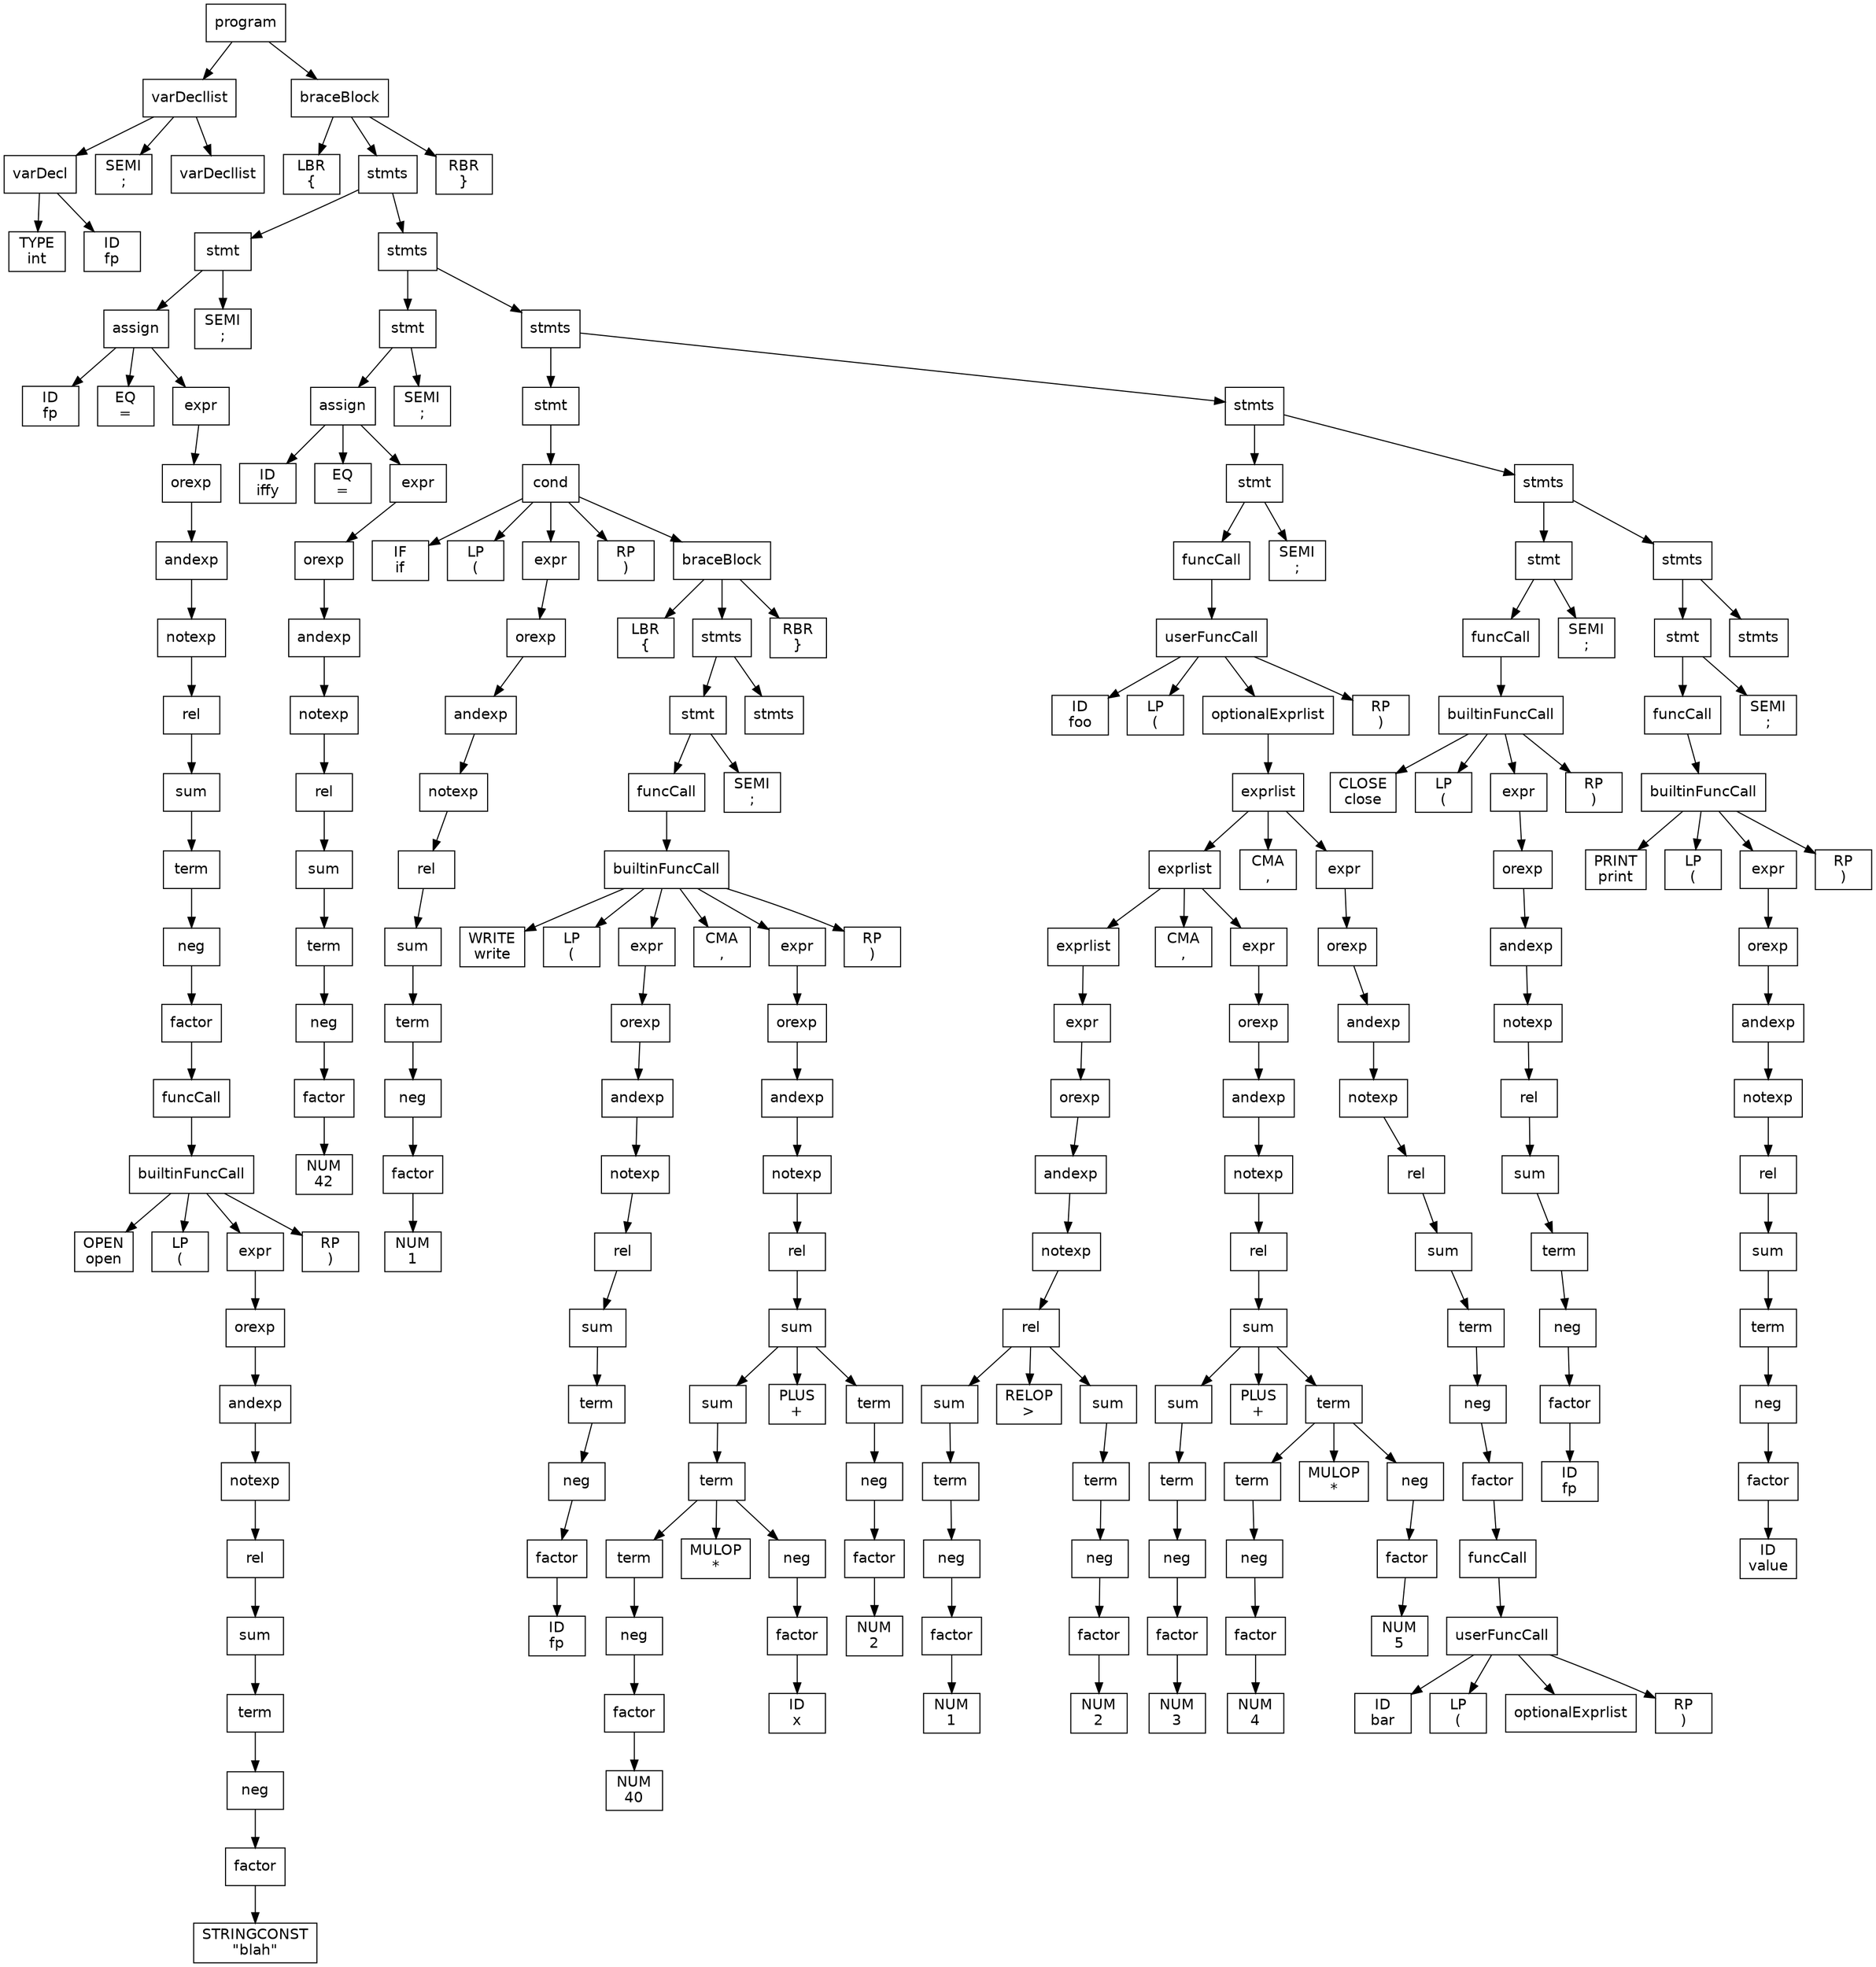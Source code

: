 digraph d{
node [fontname="Helvetica",shape=box];
n0 [label=<program>];
n1 [label=<varDecllist>];
n2 [label=<varDecl>];
n3 [label=<TYPE<br/>int>];
n4 [label=<ID<br/>fp>];
n5 [label=<SEMI<br/>;>];
n6 [label=<varDecllist>];
n7 [label=<braceBlock>];
n8 [label=<LBR<br/>{>];
n9 [label=<stmts>];
n10 [label=<stmt>];
n11 [label=<assign>];
n12 [label=<ID<br/>fp>];
n13 [label=<EQ<br/>=>];
n14 [label=<expr>];
n15 [label=<orexp>];
n16 [label=<andexp>];
n17 [label=<notexp>];
n18 [label=<rel>];
n19 [label=<sum>];
n20 [label=<term>];
n21 [label=<neg>];
n22 [label=<factor>];
n23 [label=<funcCall>];
n24 [label=<builtinFuncCall>];
n25 [label=<OPEN<br/>open>];
n26 [label=<LP<br/>(>];
n27 [label=<expr>];
n28 [label=<orexp>];
n29 [label=<andexp>];
n30 [label=<notexp>];
n31 [label=<rel>];
n32 [label=<sum>];
n33 [label=<term>];
n34 [label=<neg>];
n35 [label=<factor>];
n36 [label=<STRINGCONST<br/>"blah">];
n37 [label=<RP<br/>)>];
n38 [label=<SEMI<br/>;>];
n39 [label=<stmts>];
n40 [label=<stmt>];
n41 [label=<assign>];
n42 [label=<ID<br/>iffy>];
n43 [label=<EQ<br/>=>];
n44 [label=<expr>];
n45 [label=<orexp>];
n46 [label=<andexp>];
n47 [label=<notexp>];
n48 [label=<rel>];
n49 [label=<sum>];
n50 [label=<term>];
n51 [label=<neg>];
n52 [label=<factor>];
n53 [label=<NUM<br/>42>];
n54 [label=<SEMI<br/>;>];
n55 [label=<stmts>];
n56 [label=<stmt>];
n57 [label=<cond>];
n58 [label=<IF<br/>if>];
n59 [label=<LP<br/>(>];
n60 [label=<expr>];
n61 [label=<orexp>];
n62 [label=<andexp>];
n63 [label=<notexp>];
n64 [label=<rel>];
n65 [label=<sum>];
n66 [label=<term>];
n67 [label=<neg>];
n68 [label=<factor>];
n69 [label=<NUM<br/>1>];
n70 [label=<RP<br/>)>];
n71 [label=<braceBlock>];
n72 [label=<LBR<br/>{>];
n73 [label=<stmts>];
n74 [label=<stmt>];
n75 [label=<funcCall>];
n76 [label=<builtinFuncCall>];
n77 [label=<WRITE<br/>write>];
n78 [label=<LP<br/>(>];
n79 [label=<expr>];
n80 [label=<orexp>];
n81 [label=<andexp>];
n82 [label=<notexp>];
n83 [label=<rel>];
n84 [label=<sum>];
n85 [label=<term>];
n86 [label=<neg>];
n87 [label=<factor>];
n88 [label=<ID<br/>fp>];
n89 [label=<CMA<br/>,>];
n90 [label=<expr>];
n91 [label=<orexp>];
n92 [label=<andexp>];
n93 [label=<notexp>];
n94 [label=<rel>];
n95 [label=<sum>];
n96 [label=<sum>];
n97 [label=<term>];
n98 [label=<term>];
n99 [label=<neg>];
n100 [label=<factor>];
n101 [label=<NUM<br/>40>];
n102 [label=<MULOP<br/>*>];
n103 [label=<neg>];
n104 [label=<factor>];
n105 [label=<ID<br/>x>];
n106 [label=<PLUS<br/>+>];
n107 [label=<term>];
n108 [label=<neg>];
n109 [label=<factor>];
n110 [label=<NUM<br/>2>];
n111 [label=<RP<br/>)>];
n112 [label=<SEMI<br/>;>];
n113 [label=<stmts>];
n114 [label=<RBR<br/>}>];
n115 [label=<stmts>];
n116 [label=<stmt>];
n117 [label=<funcCall>];
n118 [label=<userFuncCall>];
n119 [label=<ID<br/>foo>];
n120 [label=<LP<br/>(>];
n121 [label=<optionalExprlist>];
n122 [label=<exprlist>];
n123 [label=<exprlist>];
n124 [label=<exprlist>];
n125 [label=<expr>];
n126 [label=<orexp>];
n127 [label=<andexp>];
n128 [label=<notexp>];
n129 [label=<rel>];
n130 [label=<sum>];
n131 [label=<term>];
n132 [label=<neg>];
n133 [label=<factor>];
n134 [label=<NUM<br/>1>];
n135 [label=<RELOP<br/>&gt;>];
n136 [label=<sum>];
n137 [label=<term>];
n138 [label=<neg>];
n139 [label=<factor>];
n140 [label=<NUM<br/>2>];
n141 [label=<CMA<br/>,>];
n142 [label=<expr>];
n143 [label=<orexp>];
n144 [label=<andexp>];
n145 [label=<notexp>];
n146 [label=<rel>];
n147 [label=<sum>];
n148 [label=<sum>];
n149 [label=<term>];
n150 [label=<neg>];
n151 [label=<factor>];
n152 [label=<NUM<br/>3>];
n153 [label=<PLUS<br/>+>];
n154 [label=<term>];
n155 [label=<term>];
n156 [label=<neg>];
n157 [label=<factor>];
n158 [label=<NUM<br/>4>];
n159 [label=<MULOP<br/>*>];
n160 [label=<neg>];
n161 [label=<factor>];
n162 [label=<NUM<br/>5>];
n163 [label=<CMA<br/>,>];
n164 [label=<expr>];
n165 [label=<orexp>];
n166 [label=<andexp>];
n167 [label=<notexp>];
n168 [label=<rel>];
n169 [label=<sum>];
n170 [label=<term>];
n171 [label=<neg>];
n172 [label=<factor>];
n173 [label=<funcCall>];
n174 [label=<userFuncCall>];
n175 [label=<ID<br/>bar>];
n176 [label=<LP<br/>(>];
n177 [label=<optionalExprlist>];
n178 [label=<RP<br/>)>];
n179 [label=<RP<br/>)>];
n180 [label=<SEMI<br/>;>];
n181 [label=<stmts>];
n182 [label=<stmt>];
n183 [label=<funcCall>];
n184 [label=<builtinFuncCall>];
n185 [label=<CLOSE<br/>close>];
n186 [label=<LP<br/>(>];
n187 [label=<expr>];
n188 [label=<orexp>];
n189 [label=<andexp>];
n190 [label=<notexp>];
n191 [label=<rel>];
n192 [label=<sum>];
n193 [label=<term>];
n194 [label=<neg>];
n195 [label=<factor>];
n196 [label=<ID<br/>fp>];
n197 [label=<RP<br/>)>];
n198 [label=<SEMI<br/>;>];
n199 [label=<stmts>];
n200 [label=<stmt>];
n201 [label=<funcCall>];
n202 [label=<builtinFuncCall>];
n203 [label=<PRINT<br/>print>];
n204 [label=<LP<br/>(>];
n205 [label=<expr>];
n206 [label=<orexp>];
n207 [label=<andexp>];
n208 [label=<notexp>];
n209 [label=<rel>];
n210 [label=<sum>];
n211 [label=<term>];
n212 [label=<neg>];
n213 [label=<factor>];
n214 [label=<ID<br/>value>];
n215 [label=<RP<br/>)>];
n216 [label=<SEMI<br/>;>];
n217 [label=<stmts>];
n218 [label=<RBR<br/>}>];
n0 -> n1;
n0 -> n7;
n1 -> n2;
n1 -> n5;
n1 -> n6;
n2 -> n3;
n2 -> n4;
n7 -> n8;
n7 -> n9;
n7 -> n218;
n9 -> n10;
n9 -> n39;
n10 -> n11;
n10 -> n38;
n11 -> n12;
n11 -> n13;
n11 -> n14;
n14 -> n15;
n15 -> n16;
n16 -> n17;
n17 -> n18;
n18 -> n19;
n19 -> n20;
n20 -> n21;
n21 -> n22;
n22 -> n23;
n23 -> n24;
n24 -> n25;
n24 -> n26;
n24 -> n27;
n24 -> n37;
n27 -> n28;
n28 -> n29;
n29 -> n30;
n30 -> n31;
n31 -> n32;
n32 -> n33;
n33 -> n34;
n34 -> n35;
n35 -> n36;
n39 -> n40;
n39 -> n55;
n40 -> n41;
n40 -> n54;
n41 -> n42;
n41 -> n43;
n41 -> n44;
n44 -> n45;
n45 -> n46;
n46 -> n47;
n47 -> n48;
n48 -> n49;
n49 -> n50;
n50 -> n51;
n51 -> n52;
n52 -> n53;
n55 -> n56;
n55 -> n115;
n56 -> n57;
n57 -> n58;
n57 -> n59;
n57 -> n60;
n57 -> n70;
n57 -> n71;
n60 -> n61;
n61 -> n62;
n62 -> n63;
n63 -> n64;
n64 -> n65;
n65 -> n66;
n66 -> n67;
n67 -> n68;
n68 -> n69;
n71 -> n72;
n71 -> n73;
n71 -> n114;
n73 -> n74;
n73 -> n113;
n74 -> n75;
n74 -> n112;
n75 -> n76;
n76 -> n77;
n76 -> n78;
n76 -> n79;
n76 -> n89;
n76 -> n90;
n76 -> n111;
n79 -> n80;
n80 -> n81;
n81 -> n82;
n82 -> n83;
n83 -> n84;
n84 -> n85;
n85 -> n86;
n86 -> n87;
n87 -> n88;
n90 -> n91;
n91 -> n92;
n92 -> n93;
n93 -> n94;
n94 -> n95;
n95 -> n96;
n95 -> n106;
n95 -> n107;
n96 -> n97;
n97 -> n98;
n97 -> n102;
n97 -> n103;
n98 -> n99;
n99 -> n100;
n100 -> n101;
n103 -> n104;
n104 -> n105;
n107 -> n108;
n108 -> n109;
n109 -> n110;
n115 -> n116;
n115 -> n181;
n116 -> n117;
n116 -> n180;
n117 -> n118;
n118 -> n119;
n118 -> n120;
n118 -> n121;
n118 -> n179;
n121 -> n122;
n122 -> n123;
n122 -> n163;
n122 -> n164;
n123 -> n124;
n123 -> n141;
n123 -> n142;
n124 -> n125;
n125 -> n126;
n126 -> n127;
n127 -> n128;
n128 -> n129;
n129 -> n130;
n129 -> n135;
n129 -> n136;
n130 -> n131;
n131 -> n132;
n132 -> n133;
n133 -> n134;
n136 -> n137;
n137 -> n138;
n138 -> n139;
n139 -> n140;
n142 -> n143;
n143 -> n144;
n144 -> n145;
n145 -> n146;
n146 -> n147;
n147 -> n148;
n147 -> n153;
n147 -> n154;
n148 -> n149;
n149 -> n150;
n150 -> n151;
n151 -> n152;
n154 -> n155;
n154 -> n159;
n154 -> n160;
n155 -> n156;
n156 -> n157;
n157 -> n158;
n160 -> n161;
n161 -> n162;
n164 -> n165;
n165 -> n166;
n166 -> n167;
n167 -> n168;
n168 -> n169;
n169 -> n170;
n170 -> n171;
n171 -> n172;
n172 -> n173;
n173 -> n174;
n174 -> n175;
n174 -> n176;
n174 -> n177;
n174 -> n178;
n181 -> n182;
n181 -> n199;
n182 -> n183;
n182 -> n198;
n183 -> n184;
n184 -> n185;
n184 -> n186;
n184 -> n187;
n184 -> n197;
n187 -> n188;
n188 -> n189;
n189 -> n190;
n190 -> n191;
n191 -> n192;
n192 -> n193;
n193 -> n194;
n194 -> n195;
n195 -> n196;
n199 -> n200;
n199 -> n217;
n200 -> n201;
n200 -> n216;
n201 -> n202;
n202 -> n203;
n202 -> n204;
n202 -> n205;
n202 -> n215;
n205 -> n206;
n206 -> n207;
n207 -> n208;
n208 -> n209;
n209 -> n210;
n210 -> n211;
n211 -> n212;
n212 -> n213;
n213 -> n214;
}